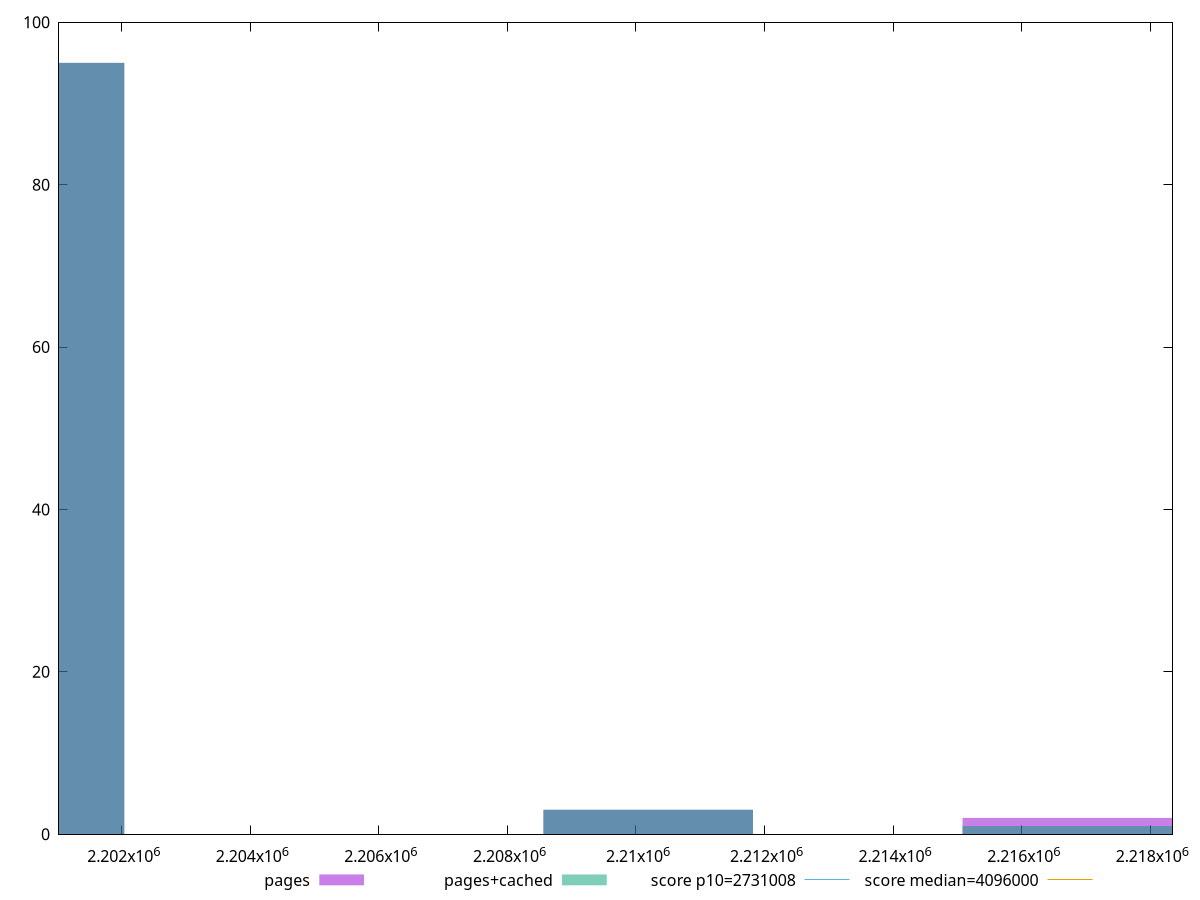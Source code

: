 reset

$pages <<EOF
2216709.8647013837 2
2210190.1298052035 3
2200410.5274609327 95
EOF

$pagesCached <<EOF
2216709.8647013837 1
2219969.7321494743 1
2200410.5274609327 95
2210190.1298052035 3
EOF

set key outside below
set boxwidth 3259.8674480902705
set xrange [2201025:2218346]
set yrange [0:100]
set trange [0:100]
set style fill transparent solid 0.5 noborder

set parametric
set terminal svg size 640, 500 enhanced background rgb 'white'
set output "report_00019_2021-02-10T18-14-37.922Z//total-byte-weight/comparison/histogram/0_vs_1.svg"

plot $pages title "pages" with boxes, \
     $pagesCached title "pages+cached" with boxes, \
     2731008,t title "score p10=2731008", \
     4096000,t title "score median=4096000"

reset
